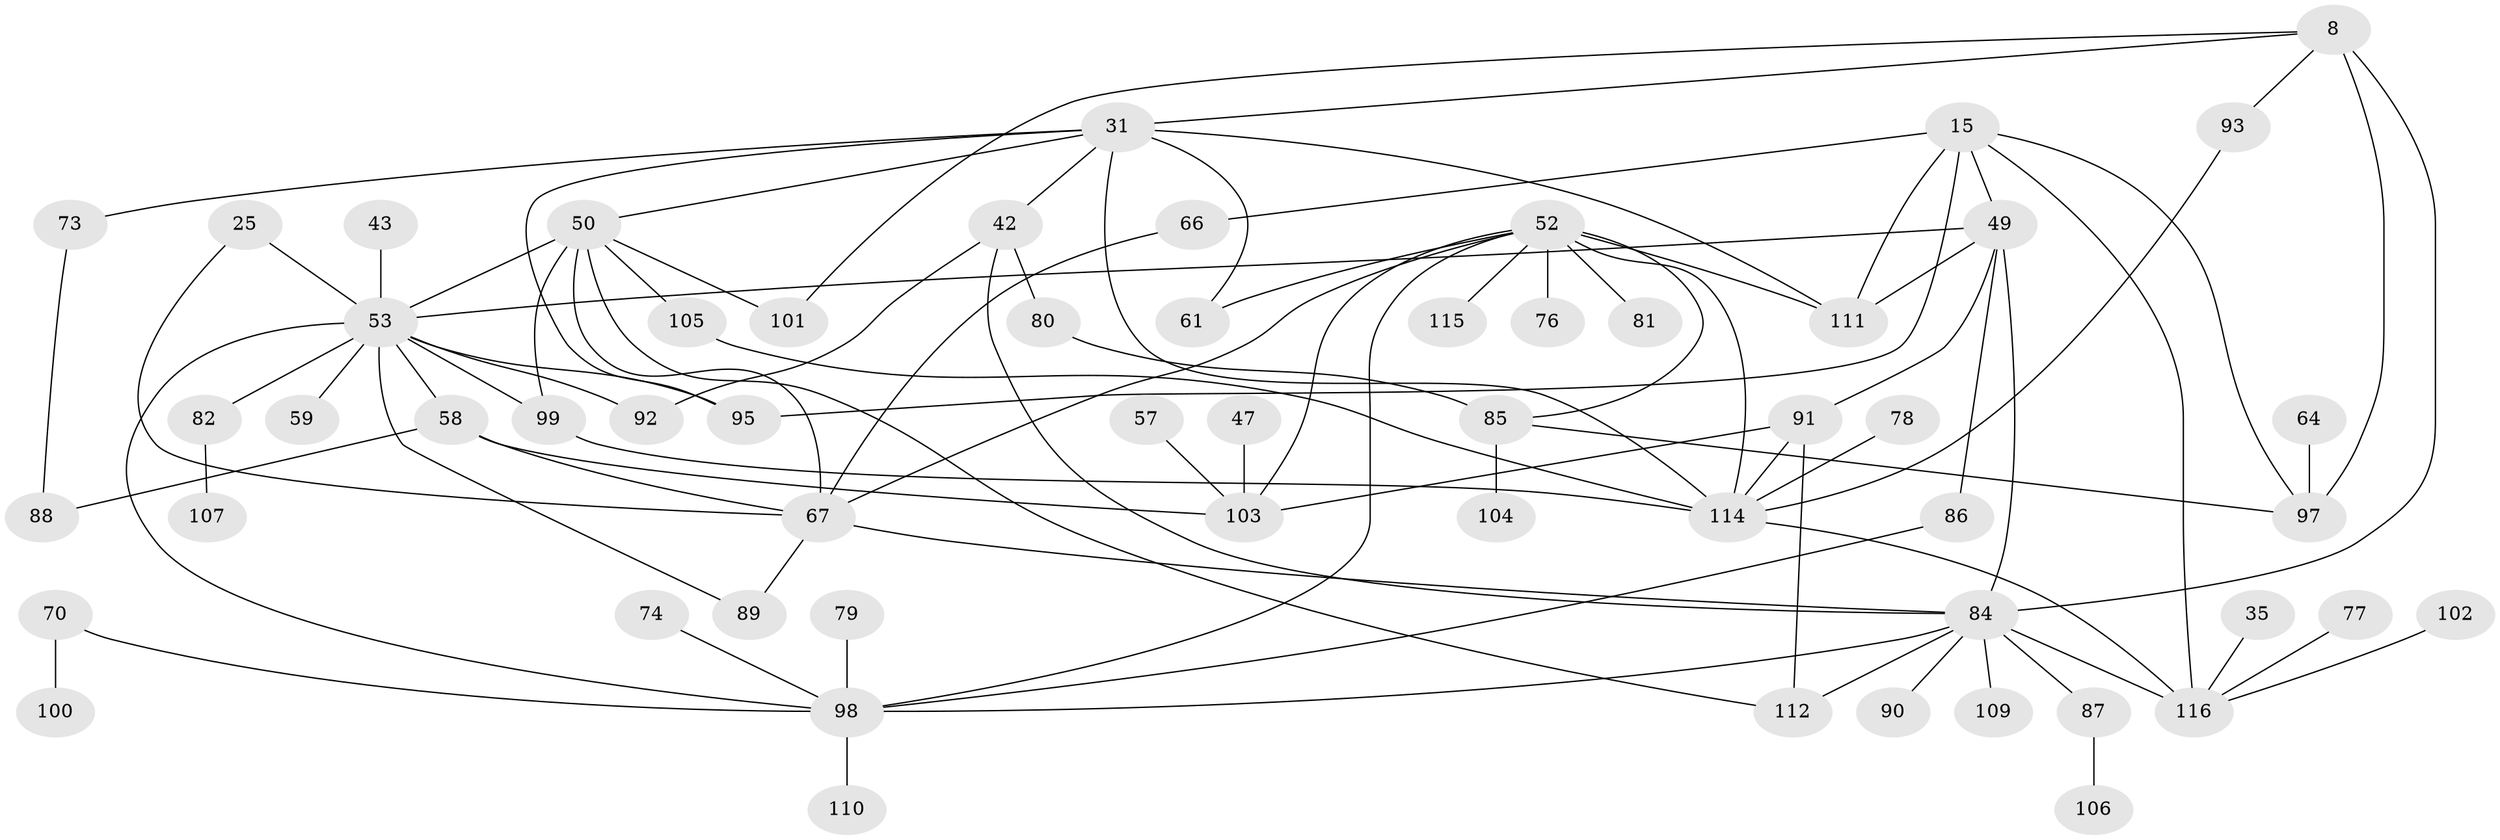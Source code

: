 // original degree distribution, {4: 0.14655172413793102, 5: 0.08620689655172414, 6: 0.034482758620689655, 3: 0.1810344827586207, 8: 0.008620689655172414, 2: 0.3275862068965517, 7: 0.017241379310344827, 1: 0.19827586206896552}
// Generated by graph-tools (version 1.1) at 2025/45/03/04/25 21:45:22]
// undirected, 58 vertices, 91 edges
graph export_dot {
graph [start="1"]
  node [color=gray90,style=filled];
  8;
  15 [super="+4"];
  25;
  31 [super="+16"];
  35;
  42;
  43;
  47;
  49 [super="+48+27"];
  50 [super="+20+23+34"];
  52 [super="+7"];
  53 [super="+38+36+39"];
  57;
  58;
  59;
  61;
  64;
  66;
  67 [super="+45+21+46"];
  70;
  73;
  74;
  76;
  77;
  78;
  79;
  80;
  81 [super="+29"];
  82;
  84 [super="+19+60"];
  85;
  86;
  87;
  88;
  89;
  90;
  91 [super="+83"];
  92;
  93;
  95 [super="+40"];
  97 [super="+28"];
  98 [super="+56+68"];
  99 [super="+94+96"];
  100;
  101;
  102;
  103 [super="+62"];
  104;
  105;
  106;
  107;
  109;
  110;
  111 [super="+2+75"];
  112 [super="+108"];
  114 [super="+10+113"];
  115 [super="+30"];
  116 [super="+65"];
  8 -- 31 [weight=2];
  8 -- 84 [weight=2];
  8 -- 101;
  8 -- 93;
  8 -- 97 [weight=2];
  15 -- 97;
  15 -- 116 [weight=2];
  15 -- 66;
  15 -- 111 [weight=2];
  15 -- 95;
  15 -- 49;
  25 -- 53;
  25 -- 67;
  31 -- 61;
  31 -- 95;
  31 -- 111 [weight=2];
  31 -- 114 [weight=2];
  31 -- 73;
  31 -- 42;
  31 -- 50 [weight=2];
  35 -- 116;
  42 -- 80;
  42 -- 92;
  42 -- 84;
  43 -- 53;
  47 -- 103;
  49 -- 53 [weight=2];
  49 -- 86;
  49 -- 111;
  49 -- 84;
  49 -- 91;
  50 -- 105;
  50 -- 112;
  50 -- 101;
  50 -- 53 [weight=2];
  50 -- 67 [weight=2];
  50 -- 99;
  52 -- 76;
  52 -- 114 [weight=2];
  52 -- 111;
  52 -- 85;
  52 -- 61;
  52 -- 67;
  52 -- 98;
  52 -- 81;
  52 -- 115;
  52 -- 103;
  53 -- 92;
  53 -- 82;
  53 -- 58;
  53 -- 59;
  53 -- 89;
  53 -- 95;
  53 -- 98;
  53 -- 99;
  57 -- 103;
  58 -- 103;
  58 -- 88;
  58 -- 67;
  64 -- 97;
  66 -- 67;
  67 -- 89;
  67 -- 84;
  70 -- 100;
  70 -- 98;
  73 -- 88;
  74 -- 98;
  77 -- 116;
  78 -- 114;
  79 -- 98;
  80 -- 85;
  82 -- 107;
  84 -- 109;
  84 -- 98;
  84 -- 112 [weight=2];
  84 -- 116;
  84 -- 87;
  84 -- 90;
  85 -- 104;
  85 -- 97;
  86 -- 98;
  87 -- 106;
  91 -- 112;
  91 -- 114;
  91 -- 103;
  93 -- 114;
  98 -- 110;
  99 -- 114 [weight=2];
  102 -- 116;
  105 -- 114;
  114 -- 116;
}
